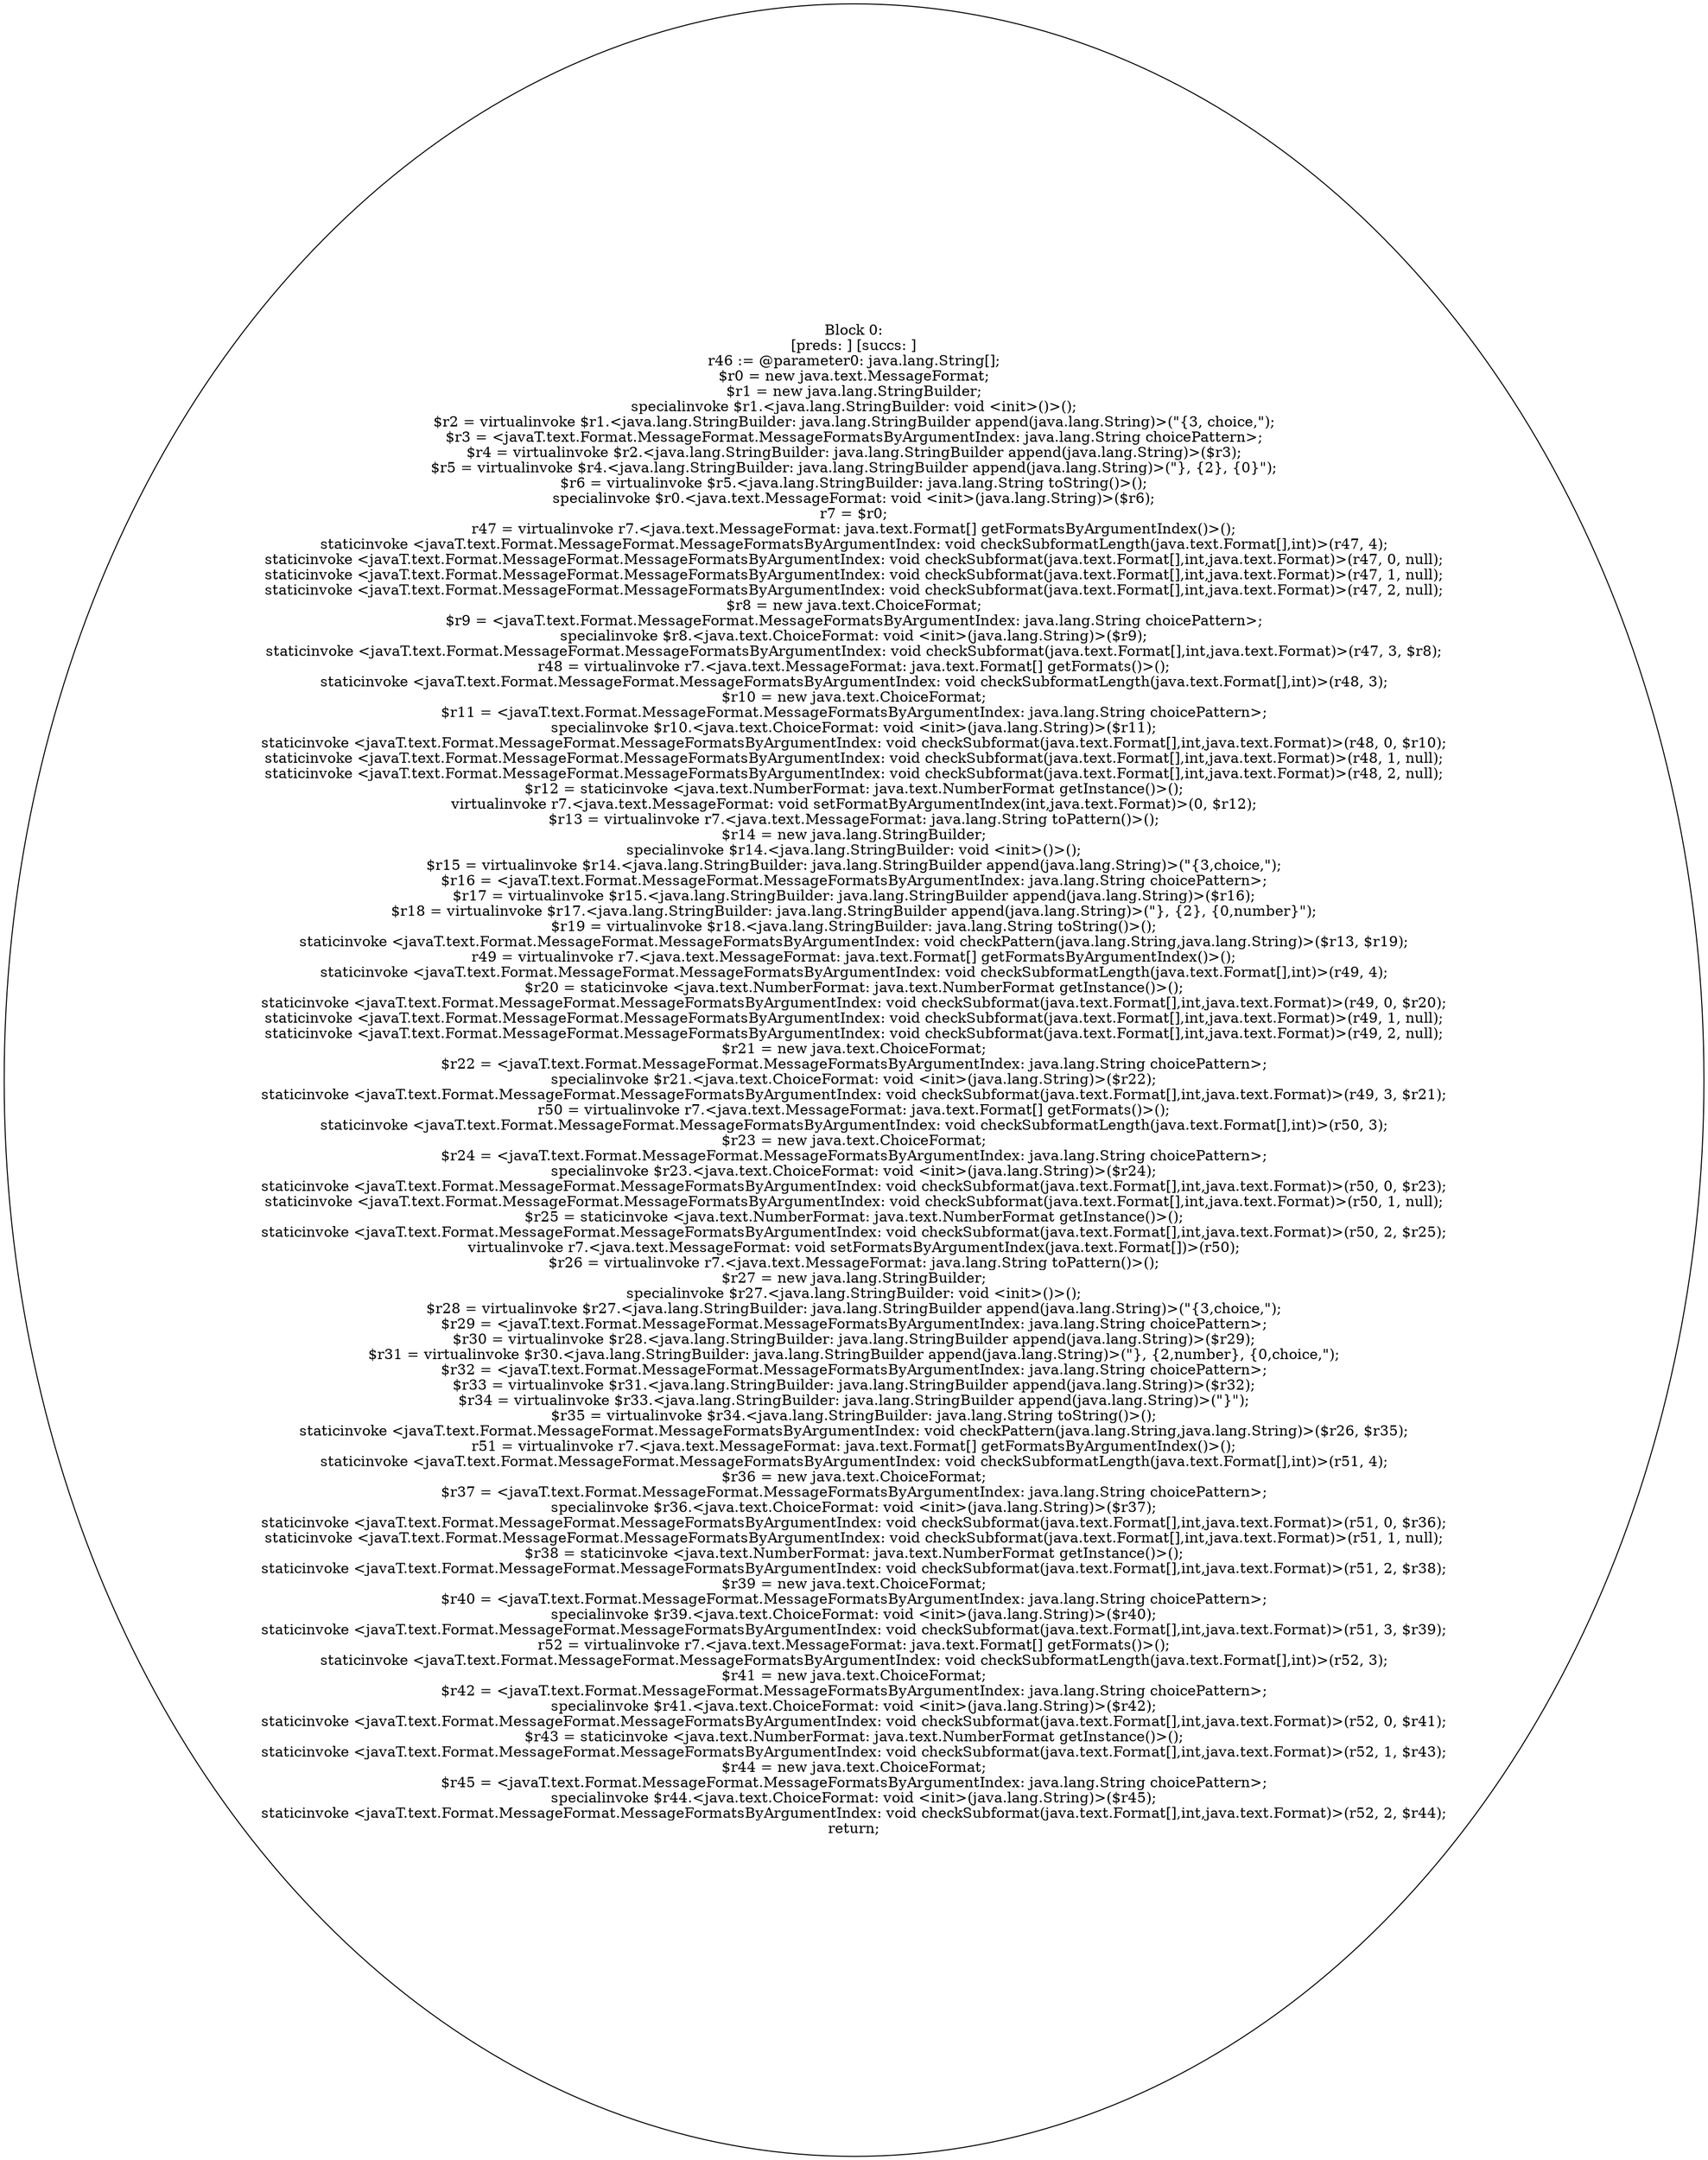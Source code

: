 digraph "unitGraph" {
    "Block 0:
[preds: ] [succs: ]
r46 := @parameter0: java.lang.String[];
$r0 = new java.text.MessageFormat;
$r1 = new java.lang.StringBuilder;
specialinvoke $r1.<java.lang.StringBuilder: void <init>()>();
$r2 = virtualinvoke $r1.<java.lang.StringBuilder: java.lang.StringBuilder append(java.lang.String)>(\"{3, choice,\");
$r3 = <javaT.text.Format.MessageFormat.MessageFormatsByArgumentIndex: java.lang.String choicePattern>;
$r4 = virtualinvoke $r2.<java.lang.StringBuilder: java.lang.StringBuilder append(java.lang.String)>($r3);
$r5 = virtualinvoke $r4.<java.lang.StringBuilder: java.lang.StringBuilder append(java.lang.String)>(\"}, {2}, {0}\");
$r6 = virtualinvoke $r5.<java.lang.StringBuilder: java.lang.String toString()>();
specialinvoke $r0.<java.text.MessageFormat: void <init>(java.lang.String)>($r6);
r7 = $r0;
r47 = virtualinvoke r7.<java.text.MessageFormat: java.text.Format[] getFormatsByArgumentIndex()>();
staticinvoke <javaT.text.Format.MessageFormat.MessageFormatsByArgumentIndex: void checkSubformatLength(java.text.Format[],int)>(r47, 4);
staticinvoke <javaT.text.Format.MessageFormat.MessageFormatsByArgumentIndex: void checkSubformat(java.text.Format[],int,java.text.Format)>(r47, 0, null);
staticinvoke <javaT.text.Format.MessageFormat.MessageFormatsByArgumentIndex: void checkSubformat(java.text.Format[],int,java.text.Format)>(r47, 1, null);
staticinvoke <javaT.text.Format.MessageFormat.MessageFormatsByArgumentIndex: void checkSubformat(java.text.Format[],int,java.text.Format)>(r47, 2, null);
$r8 = new java.text.ChoiceFormat;
$r9 = <javaT.text.Format.MessageFormat.MessageFormatsByArgumentIndex: java.lang.String choicePattern>;
specialinvoke $r8.<java.text.ChoiceFormat: void <init>(java.lang.String)>($r9);
staticinvoke <javaT.text.Format.MessageFormat.MessageFormatsByArgumentIndex: void checkSubformat(java.text.Format[],int,java.text.Format)>(r47, 3, $r8);
r48 = virtualinvoke r7.<java.text.MessageFormat: java.text.Format[] getFormats()>();
staticinvoke <javaT.text.Format.MessageFormat.MessageFormatsByArgumentIndex: void checkSubformatLength(java.text.Format[],int)>(r48, 3);
$r10 = new java.text.ChoiceFormat;
$r11 = <javaT.text.Format.MessageFormat.MessageFormatsByArgumentIndex: java.lang.String choicePattern>;
specialinvoke $r10.<java.text.ChoiceFormat: void <init>(java.lang.String)>($r11);
staticinvoke <javaT.text.Format.MessageFormat.MessageFormatsByArgumentIndex: void checkSubformat(java.text.Format[],int,java.text.Format)>(r48, 0, $r10);
staticinvoke <javaT.text.Format.MessageFormat.MessageFormatsByArgumentIndex: void checkSubformat(java.text.Format[],int,java.text.Format)>(r48, 1, null);
staticinvoke <javaT.text.Format.MessageFormat.MessageFormatsByArgumentIndex: void checkSubformat(java.text.Format[],int,java.text.Format)>(r48, 2, null);
$r12 = staticinvoke <java.text.NumberFormat: java.text.NumberFormat getInstance()>();
virtualinvoke r7.<java.text.MessageFormat: void setFormatByArgumentIndex(int,java.text.Format)>(0, $r12);
$r13 = virtualinvoke r7.<java.text.MessageFormat: java.lang.String toPattern()>();
$r14 = new java.lang.StringBuilder;
specialinvoke $r14.<java.lang.StringBuilder: void <init>()>();
$r15 = virtualinvoke $r14.<java.lang.StringBuilder: java.lang.StringBuilder append(java.lang.String)>(\"{3,choice,\");
$r16 = <javaT.text.Format.MessageFormat.MessageFormatsByArgumentIndex: java.lang.String choicePattern>;
$r17 = virtualinvoke $r15.<java.lang.StringBuilder: java.lang.StringBuilder append(java.lang.String)>($r16);
$r18 = virtualinvoke $r17.<java.lang.StringBuilder: java.lang.StringBuilder append(java.lang.String)>(\"}, {2}, {0,number}\");
$r19 = virtualinvoke $r18.<java.lang.StringBuilder: java.lang.String toString()>();
staticinvoke <javaT.text.Format.MessageFormat.MessageFormatsByArgumentIndex: void checkPattern(java.lang.String,java.lang.String)>($r13, $r19);
r49 = virtualinvoke r7.<java.text.MessageFormat: java.text.Format[] getFormatsByArgumentIndex()>();
staticinvoke <javaT.text.Format.MessageFormat.MessageFormatsByArgumentIndex: void checkSubformatLength(java.text.Format[],int)>(r49, 4);
$r20 = staticinvoke <java.text.NumberFormat: java.text.NumberFormat getInstance()>();
staticinvoke <javaT.text.Format.MessageFormat.MessageFormatsByArgumentIndex: void checkSubformat(java.text.Format[],int,java.text.Format)>(r49, 0, $r20);
staticinvoke <javaT.text.Format.MessageFormat.MessageFormatsByArgumentIndex: void checkSubformat(java.text.Format[],int,java.text.Format)>(r49, 1, null);
staticinvoke <javaT.text.Format.MessageFormat.MessageFormatsByArgumentIndex: void checkSubformat(java.text.Format[],int,java.text.Format)>(r49, 2, null);
$r21 = new java.text.ChoiceFormat;
$r22 = <javaT.text.Format.MessageFormat.MessageFormatsByArgumentIndex: java.lang.String choicePattern>;
specialinvoke $r21.<java.text.ChoiceFormat: void <init>(java.lang.String)>($r22);
staticinvoke <javaT.text.Format.MessageFormat.MessageFormatsByArgumentIndex: void checkSubformat(java.text.Format[],int,java.text.Format)>(r49, 3, $r21);
r50 = virtualinvoke r7.<java.text.MessageFormat: java.text.Format[] getFormats()>();
staticinvoke <javaT.text.Format.MessageFormat.MessageFormatsByArgumentIndex: void checkSubformatLength(java.text.Format[],int)>(r50, 3);
$r23 = new java.text.ChoiceFormat;
$r24 = <javaT.text.Format.MessageFormat.MessageFormatsByArgumentIndex: java.lang.String choicePattern>;
specialinvoke $r23.<java.text.ChoiceFormat: void <init>(java.lang.String)>($r24);
staticinvoke <javaT.text.Format.MessageFormat.MessageFormatsByArgumentIndex: void checkSubformat(java.text.Format[],int,java.text.Format)>(r50, 0, $r23);
staticinvoke <javaT.text.Format.MessageFormat.MessageFormatsByArgumentIndex: void checkSubformat(java.text.Format[],int,java.text.Format)>(r50, 1, null);
$r25 = staticinvoke <java.text.NumberFormat: java.text.NumberFormat getInstance()>();
staticinvoke <javaT.text.Format.MessageFormat.MessageFormatsByArgumentIndex: void checkSubformat(java.text.Format[],int,java.text.Format)>(r50, 2, $r25);
virtualinvoke r7.<java.text.MessageFormat: void setFormatsByArgumentIndex(java.text.Format[])>(r50);
$r26 = virtualinvoke r7.<java.text.MessageFormat: java.lang.String toPattern()>();
$r27 = new java.lang.StringBuilder;
specialinvoke $r27.<java.lang.StringBuilder: void <init>()>();
$r28 = virtualinvoke $r27.<java.lang.StringBuilder: java.lang.StringBuilder append(java.lang.String)>(\"{3,choice,\");
$r29 = <javaT.text.Format.MessageFormat.MessageFormatsByArgumentIndex: java.lang.String choicePattern>;
$r30 = virtualinvoke $r28.<java.lang.StringBuilder: java.lang.StringBuilder append(java.lang.String)>($r29);
$r31 = virtualinvoke $r30.<java.lang.StringBuilder: java.lang.StringBuilder append(java.lang.String)>(\"}, {2,number}, {0,choice,\");
$r32 = <javaT.text.Format.MessageFormat.MessageFormatsByArgumentIndex: java.lang.String choicePattern>;
$r33 = virtualinvoke $r31.<java.lang.StringBuilder: java.lang.StringBuilder append(java.lang.String)>($r32);
$r34 = virtualinvoke $r33.<java.lang.StringBuilder: java.lang.StringBuilder append(java.lang.String)>(\"}\");
$r35 = virtualinvoke $r34.<java.lang.StringBuilder: java.lang.String toString()>();
staticinvoke <javaT.text.Format.MessageFormat.MessageFormatsByArgumentIndex: void checkPattern(java.lang.String,java.lang.String)>($r26, $r35);
r51 = virtualinvoke r7.<java.text.MessageFormat: java.text.Format[] getFormatsByArgumentIndex()>();
staticinvoke <javaT.text.Format.MessageFormat.MessageFormatsByArgumentIndex: void checkSubformatLength(java.text.Format[],int)>(r51, 4);
$r36 = new java.text.ChoiceFormat;
$r37 = <javaT.text.Format.MessageFormat.MessageFormatsByArgumentIndex: java.lang.String choicePattern>;
specialinvoke $r36.<java.text.ChoiceFormat: void <init>(java.lang.String)>($r37);
staticinvoke <javaT.text.Format.MessageFormat.MessageFormatsByArgumentIndex: void checkSubformat(java.text.Format[],int,java.text.Format)>(r51, 0, $r36);
staticinvoke <javaT.text.Format.MessageFormat.MessageFormatsByArgumentIndex: void checkSubformat(java.text.Format[],int,java.text.Format)>(r51, 1, null);
$r38 = staticinvoke <java.text.NumberFormat: java.text.NumberFormat getInstance()>();
staticinvoke <javaT.text.Format.MessageFormat.MessageFormatsByArgumentIndex: void checkSubformat(java.text.Format[],int,java.text.Format)>(r51, 2, $r38);
$r39 = new java.text.ChoiceFormat;
$r40 = <javaT.text.Format.MessageFormat.MessageFormatsByArgumentIndex: java.lang.String choicePattern>;
specialinvoke $r39.<java.text.ChoiceFormat: void <init>(java.lang.String)>($r40);
staticinvoke <javaT.text.Format.MessageFormat.MessageFormatsByArgumentIndex: void checkSubformat(java.text.Format[],int,java.text.Format)>(r51, 3, $r39);
r52 = virtualinvoke r7.<java.text.MessageFormat: java.text.Format[] getFormats()>();
staticinvoke <javaT.text.Format.MessageFormat.MessageFormatsByArgumentIndex: void checkSubformatLength(java.text.Format[],int)>(r52, 3);
$r41 = new java.text.ChoiceFormat;
$r42 = <javaT.text.Format.MessageFormat.MessageFormatsByArgumentIndex: java.lang.String choicePattern>;
specialinvoke $r41.<java.text.ChoiceFormat: void <init>(java.lang.String)>($r42);
staticinvoke <javaT.text.Format.MessageFormat.MessageFormatsByArgumentIndex: void checkSubformat(java.text.Format[],int,java.text.Format)>(r52, 0, $r41);
$r43 = staticinvoke <java.text.NumberFormat: java.text.NumberFormat getInstance()>();
staticinvoke <javaT.text.Format.MessageFormat.MessageFormatsByArgumentIndex: void checkSubformat(java.text.Format[],int,java.text.Format)>(r52, 1, $r43);
$r44 = new java.text.ChoiceFormat;
$r45 = <javaT.text.Format.MessageFormat.MessageFormatsByArgumentIndex: java.lang.String choicePattern>;
specialinvoke $r44.<java.text.ChoiceFormat: void <init>(java.lang.String)>($r45);
staticinvoke <javaT.text.Format.MessageFormat.MessageFormatsByArgumentIndex: void checkSubformat(java.text.Format[],int,java.text.Format)>(r52, 2, $r44);
return;
"
}

